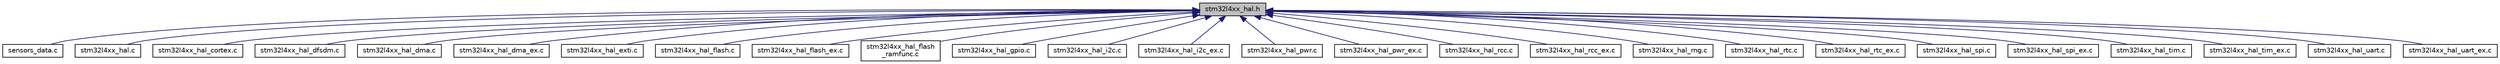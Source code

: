 digraph "stm32l4xx_hal.h"
{
 // LATEX_PDF_SIZE
  edge [fontname="Helvetica",fontsize="10",labelfontname="Helvetica",labelfontsize="10"];
  node [fontname="Helvetica",fontsize="10",shape=record];
  Node1 [label="stm32l4xx_hal.h",height=0.2,width=0.4,color="black", fillcolor="grey75", style="filled", fontcolor="black",tooltip="This file contains all the functions prototypes for the HAL module driver."];
  Node1 -> Node2 [dir="back",color="midnightblue",fontsize="10",style="solid",fontname="Helvetica"];
  Node2 [label="sensors_data.c",height=0.2,width=0.4,color="black", fillcolor="white", style="filled",URL="$sensors__data_8c.html",tooltip="Manage sensors of STM32L475 IoT board."];
  Node1 -> Node3 [dir="back",color="midnightblue",fontsize="10",style="solid",fontname="Helvetica"];
  Node3 [label="stm32l4xx_hal.c",height=0.2,width=0.4,color="black", fillcolor="white", style="filled",URL="$stm32l4xx__hal_8c.html",tooltip="HAL module driver. This is the common part of the HAL initialization."];
  Node1 -> Node4 [dir="back",color="midnightblue",fontsize="10",style="solid",fontname="Helvetica"];
  Node4 [label="stm32l4xx_hal_cortex.c",height=0.2,width=0.4,color="black", fillcolor="white", style="filled",URL="$stm32l4xx__hal__cortex_8c.html",tooltip="CORTEX HAL module driver. This file provides firmware functions to manage the following functionaliti..."];
  Node1 -> Node5 [dir="back",color="midnightblue",fontsize="10",style="solid",fontname="Helvetica"];
  Node5 [label="stm32l4xx_hal_dfsdm.c",height=0.2,width=0.4,color="black", fillcolor="white", style="filled",URL="$stm32l4xx__hal__dfsdm_8c.html",tooltip="This file provides firmware functions to manage the following functionalities of the Digital Filter f..."];
  Node1 -> Node6 [dir="back",color="midnightblue",fontsize="10",style="solid",fontname="Helvetica"];
  Node6 [label="stm32l4xx_hal_dma.c",height=0.2,width=0.4,color="black", fillcolor="white", style="filled",URL="$stm32l4xx__hal__dma_8c.html",tooltip="DMA HAL module driver. This file provides firmware functions to manage the following functionalities ..."];
  Node1 -> Node7 [dir="back",color="midnightblue",fontsize="10",style="solid",fontname="Helvetica"];
  Node7 [label="stm32l4xx_hal_dma_ex.c",height=0.2,width=0.4,color="black", fillcolor="white", style="filled",URL="$stm32l4xx__hal__dma__ex_8c.html",tooltip="DMA Extension HAL module driver This file provides firmware functions to manage the following functio..."];
  Node1 -> Node8 [dir="back",color="midnightblue",fontsize="10",style="solid",fontname="Helvetica"];
  Node8 [label="stm32l4xx_hal_exti.c",height=0.2,width=0.4,color="black", fillcolor="white", style="filled",URL="$stm32l4xx__hal__exti_8c.html",tooltip="EXTI HAL module driver. This file provides firmware functions to manage the following functionalities..."];
  Node1 -> Node9 [dir="back",color="midnightblue",fontsize="10",style="solid",fontname="Helvetica"];
  Node9 [label="stm32l4xx_hal_flash.c",height=0.2,width=0.4,color="black", fillcolor="white", style="filled",URL="$stm32l4xx__hal__flash_8c.html",tooltip="FLASH HAL module driver. This file provides firmware functions to manage the following functionalitie..."];
  Node1 -> Node10 [dir="back",color="midnightblue",fontsize="10",style="solid",fontname="Helvetica"];
  Node10 [label="stm32l4xx_hal_flash_ex.c",height=0.2,width=0.4,color="black", fillcolor="white", style="filled",URL="$stm32l4xx__hal__flash__ex_8c.html",tooltip="Extended FLASH HAL module driver. This file provides firmware functions to manage the following funct..."];
  Node1 -> Node11 [dir="back",color="midnightblue",fontsize="10",style="solid",fontname="Helvetica"];
  Node11 [label="stm32l4xx_hal_flash\l_ramfunc.c",height=0.2,width=0.4,color="black", fillcolor="white", style="filled",URL="$stm32l4xx__hal__flash__ramfunc_8c.html",tooltip="FLASH RAMFUNC driver. This file provides a Flash firmware functions which should be executed from int..."];
  Node1 -> Node12 [dir="back",color="midnightblue",fontsize="10",style="solid",fontname="Helvetica"];
  Node12 [label="stm32l4xx_hal_gpio.c",height=0.2,width=0.4,color="black", fillcolor="white", style="filled",URL="$stm32l4xx__hal__gpio_8c.html",tooltip="GPIO HAL module driver. This file provides firmware functions to manage the following functionalities..."];
  Node1 -> Node13 [dir="back",color="midnightblue",fontsize="10",style="solid",fontname="Helvetica"];
  Node13 [label="stm32l4xx_hal_i2c.c",height=0.2,width=0.4,color="black", fillcolor="white", style="filled",URL="$stm32l4xx__hal__i2c_8c.html",tooltip="I2C HAL module driver. This file provides firmware functions to manage the following functionalities ..."];
  Node1 -> Node14 [dir="back",color="midnightblue",fontsize="10",style="solid",fontname="Helvetica"];
  Node14 [label="stm32l4xx_hal_i2c_ex.c",height=0.2,width=0.4,color="black", fillcolor="white", style="filled",URL="$stm32l4xx__hal__i2c__ex_8c.html",tooltip="I2C Extended HAL module driver. This file provides firmware functions to manage the following functio..."];
  Node1 -> Node15 [dir="back",color="midnightblue",fontsize="10",style="solid",fontname="Helvetica"];
  Node15 [label="stm32l4xx_hal_pwr.c",height=0.2,width=0.4,color="black", fillcolor="white", style="filled",URL="$stm32l4xx__hal__pwr_8c.html",tooltip="PWR HAL module driver. This file provides firmware functions to manage the following functionalities ..."];
  Node1 -> Node16 [dir="back",color="midnightblue",fontsize="10",style="solid",fontname="Helvetica"];
  Node16 [label="stm32l4xx_hal_pwr_ex.c",height=0.2,width=0.4,color="black", fillcolor="white", style="filled",URL="$stm32l4xx__hal__pwr__ex_8c.html",tooltip="Extended PWR HAL module driver. This file provides firmware functions to manage the following functio..."];
  Node1 -> Node17 [dir="back",color="midnightblue",fontsize="10",style="solid",fontname="Helvetica"];
  Node17 [label="stm32l4xx_hal_rcc.c",height=0.2,width=0.4,color="black", fillcolor="white", style="filled",URL="$stm32l4xx__hal__rcc_8c.html",tooltip="RCC HAL module driver. This file provides firmware functions to manage the following functionalities ..."];
  Node1 -> Node18 [dir="back",color="midnightblue",fontsize="10",style="solid",fontname="Helvetica"];
  Node18 [label="stm32l4xx_hal_rcc_ex.c",height=0.2,width=0.4,color="black", fillcolor="white", style="filled",URL="$stm32l4xx__hal__rcc__ex_8c.html",tooltip="Extended RCC HAL module driver. This file provides firmware functions to manage the following functio..."];
  Node1 -> Node19 [dir="back",color="midnightblue",fontsize="10",style="solid",fontname="Helvetica"];
  Node19 [label="stm32l4xx_hal_rng.c",height=0.2,width=0.4,color="black", fillcolor="white", style="filled",URL="$stm32l4xx__hal__rng_8c.html",tooltip="RNG HAL module driver. This file provides firmware functions to manage the following functionalities ..."];
  Node1 -> Node20 [dir="back",color="midnightblue",fontsize="10",style="solid",fontname="Helvetica"];
  Node20 [label="stm32l4xx_hal_rtc.c",height=0.2,width=0.4,color="black", fillcolor="white", style="filled",URL="$stm32l4xx__hal__rtc_8c.html",tooltip="RTC HAL module driver. This file provides firmware functions to manage the following functionalities ..."];
  Node1 -> Node21 [dir="back",color="midnightblue",fontsize="10",style="solid",fontname="Helvetica"];
  Node21 [label="stm32l4xx_hal_rtc_ex.c",height=0.2,width=0.4,color="black", fillcolor="white", style="filled",URL="$stm32l4xx__hal__rtc__ex_8c.html",tooltip="Extended RTC HAL module driver. This file provides firmware functions to manage the following functio..."];
  Node1 -> Node22 [dir="back",color="midnightblue",fontsize="10",style="solid",fontname="Helvetica"];
  Node22 [label="stm32l4xx_hal_spi.c",height=0.2,width=0.4,color="black", fillcolor="white", style="filled",URL="$stm32l4xx__hal__spi_8c.html",tooltip="SPI HAL module driver. This file provides firmware functions to manage the following functionalities ..."];
  Node1 -> Node23 [dir="back",color="midnightblue",fontsize="10",style="solid",fontname="Helvetica"];
  Node23 [label="stm32l4xx_hal_spi_ex.c",height=0.2,width=0.4,color="black", fillcolor="white", style="filled",URL="$stm32l4xx__hal__spi__ex_8c.html",tooltip="Extended SPI HAL module driver. This file provides firmware functions to manage the following SPI per..."];
  Node1 -> Node24 [dir="back",color="midnightblue",fontsize="10",style="solid",fontname="Helvetica"];
  Node24 [label="stm32l4xx_hal_tim.c",height=0.2,width=0.4,color="black", fillcolor="white", style="filled",URL="$stm32l4xx__hal__tim_8c.html",tooltip="TIM HAL module driver. This file provides firmware functions to manage the following functionalities ..."];
  Node1 -> Node25 [dir="back",color="midnightblue",fontsize="10",style="solid",fontname="Helvetica"];
  Node25 [label="stm32l4xx_hal_tim_ex.c",height=0.2,width=0.4,color="black", fillcolor="white", style="filled",URL="$stm32l4xx__hal__tim__ex_8c.html",tooltip="TIM HAL module driver. This file provides firmware functions to manage the following functionalities ..."];
  Node1 -> Node26 [dir="back",color="midnightblue",fontsize="10",style="solid",fontname="Helvetica"];
  Node26 [label="stm32l4xx_hal_uart.c",height=0.2,width=0.4,color="black", fillcolor="white", style="filled",URL="$stm32l4xx__hal__uart_8c.html",tooltip="UART HAL module driver. This file provides firmware functions to manage the following functionalities..."];
  Node1 -> Node27 [dir="back",color="midnightblue",fontsize="10",style="solid",fontname="Helvetica"];
  Node27 [label="stm32l4xx_hal_uart_ex.c",height=0.2,width=0.4,color="black", fillcolor="white", style="filled",URL="$stm32l4xx__hal__uart__ex_8c.html",tooltip="Extended UART HAL module driver. This file provides firmware functions to manage the following extend..."];
}
